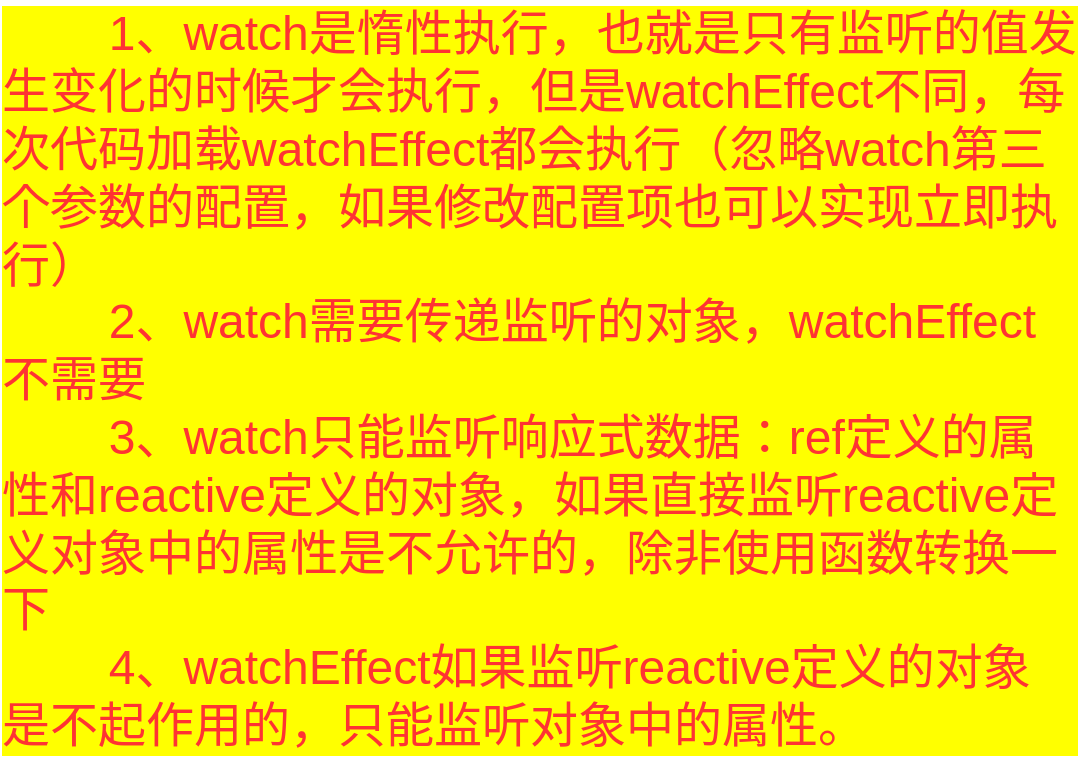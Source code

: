 <mxfile>
    <diagram id="tjjvn70n4tB-S_8_xQTT" name="第 1 页">
        <mxGraphModel dx="1358" dy="2189" grid="1" gridSize="10" guides="1" tooltips="1" connect="1" arrows="1" fold="1" page="1" pageScale="1" pageWidth="827" pageHeight="1169" math="0" shadow="0">
            <root>
                <mxCell id="0"/>
                <mxCell id="1" parent="0"/>
                <mxCell id="2" value="&lt;div style=&quot;text-align: left;&quot;&gt;&lt;span style=&quot;font-size: 24px;&quot;&gt;&lt;span style=&quot;white-space: pre;&quot;&gt;&#9;&lt;/span&gt;1、watch是惰性执行，也就是只有监听的值发生变化的时候才会执行，但是watchEffect不同，每次代码加载watchEffect都会执行（忽略watch第三个参数的配置，如果修改配置项也可以实现立即执行）&amp;nbsp;&lt;/span&gt;&lt;/div&gt;&lt;div style=&quot;text-align: left;&quot;&gt;&lt;span style=&quot;font-size: 24px;&quot;&gt;&lt;span style=&quot;white-space: pre;&quot;&gt;&#9;&lt;/span&gt;2、watch需要传递监听的对象，watchEffect不需要&amp;nbsp;&lt;/span&gt;&lt;/div&gt;&lt;div style=&quot;text-align: left;&quot;&gt;&lt;span style=&quot;font-size: 24px;&quot;&gt;&lt;span style=&quot;white-space: pre;&quot;&gt;&#9;&lt;/span&gt;3、watch只能监听响应式数据：ref定义的属性和reactive定义的对象，如果直接监听reactive定义对象中的属性是不允许的，除非使用函数转换一下&amp;nbsp;&lt;/span&gt;&lt;/div&gt;&lt;div style=&quot;text-align: left;&quot;&gt;&lt;span style=&quot;font-size: 24px;&quot;&gt;&lt;span style=&quot;white-space: pre;&quot;&gt;&#9;&lt;/span&gt;4、watchEffect如果监听reactive定义的对象是不起作用的，只能监听对象中的属性。&lt;br&gt;&lt;/span&gt;&lt;/div&gt;" style="text;strokeColor=none;align=center;fillColor=none;html=1;verticalAlign=middle;whiteSpace=wrap;rounded=0;fontSize=14;fontColor=#FF3333;labelBackgroundColor=#FFFF00;" vertex="1" parent="1">
                    <mxGeometry x="120" y="-830" width="540" height="380" as="geometry"/>
                </mxCell>
            </root>
        </mxGraphModel>
    </diagram>
</mxfile>